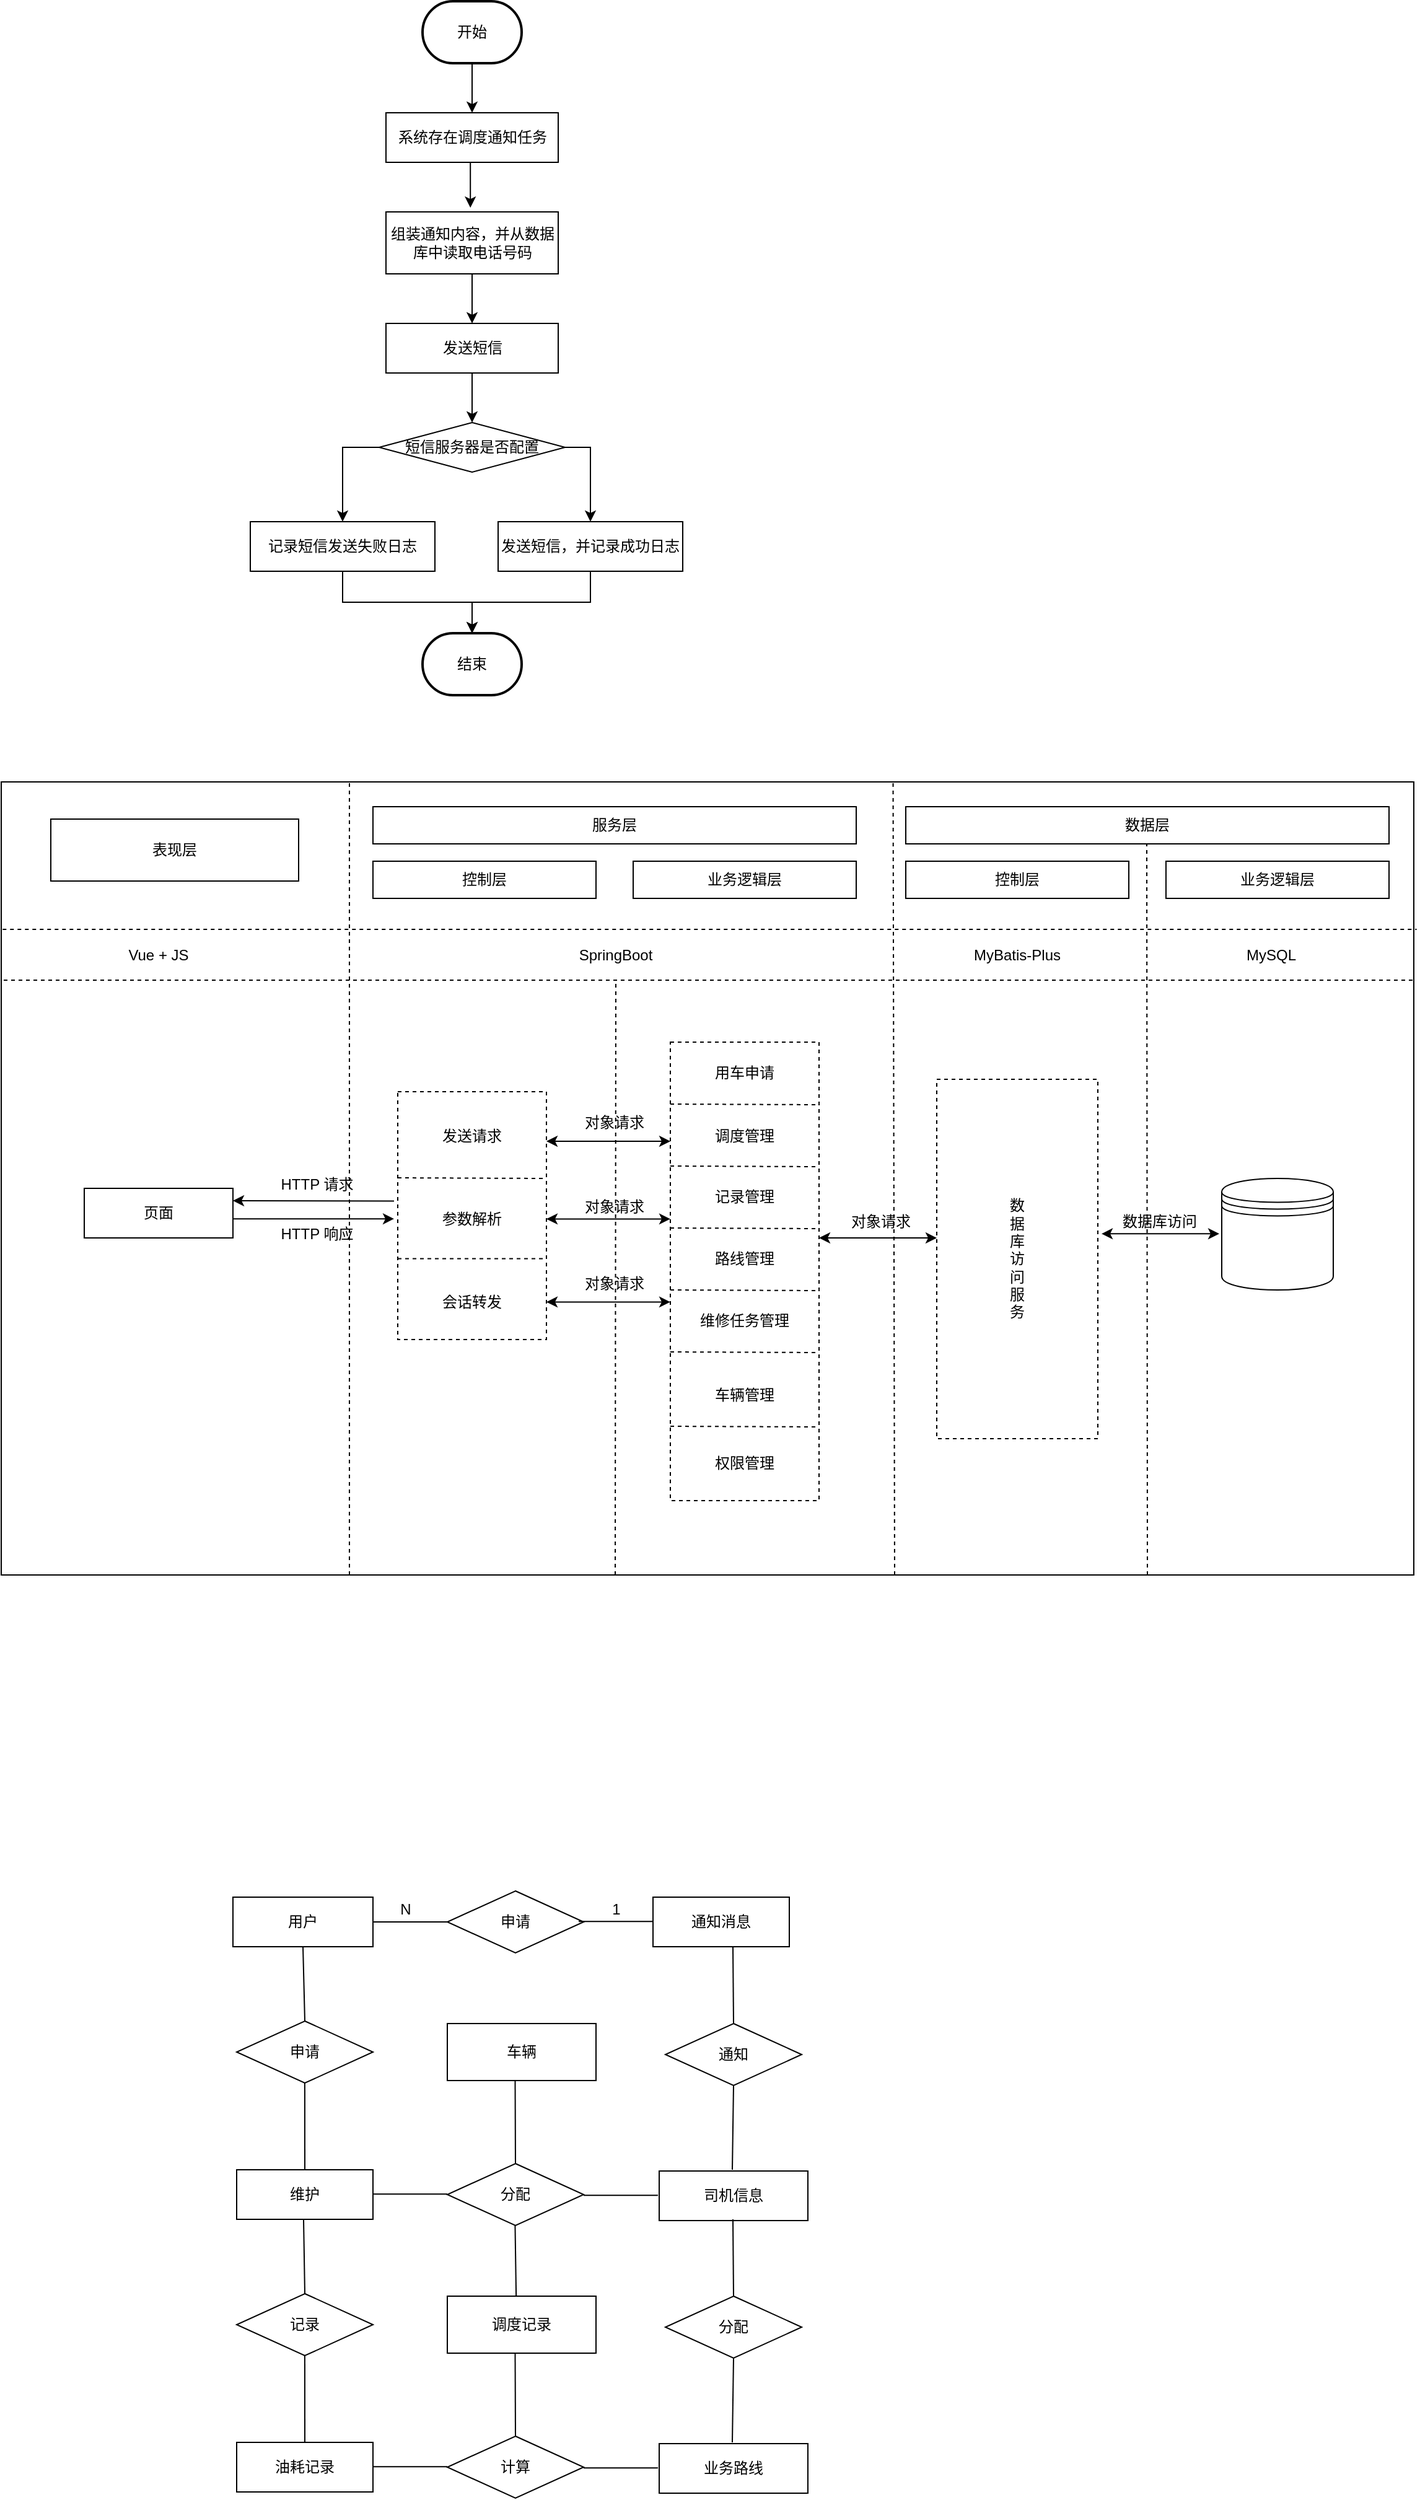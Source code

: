<mxfile version="26.2.14">
  <diagram name="第 1 页" id="iI6tp15Guztu23VeXdtR">
    <mxGraphModel dx="1559" dy="750" grid="1" gridSize="10" guides="1" tooltips="1" connect="1" arrows="1" fold="1" page="1" pageScale="1" pageWidth="827" pageHeight="1169" math="0" shadow="0">
      <root>
        <mxCell id="0" />
        <mxCell id="1" parent="0" />
        <mxCell id="Fr51BnoJOJUCCYgYn3dt-8" value="" style="rounded=0;whiteSpace=wrap;html=1;movable=0;resizable=0;rotatable=0;deletable=0;editable=0;locked=1;connectable=0;" parent="1" vertex="1">
          <mxGeometry x="40" y="720" width="1140" height="640" as="geometry" />
        </mxCell>
        <mxCell id="-93-3Lj2B8L69LBbLFug-9" style="edgeStyle=orthogonalEdgeStyle;rounded=0;orthogonalLoop=1;jettySize=auto;html=1;exitX=0.5;exitY=1;exitDx=0;exitDy=0;exitPerimeter=0;entryX=0.5;entryY=0;entryDx=0;entryDy=0;" edge="1" parent="1" source="1ansJ6-3EX7ZVoEgHlzf-1" target="-93-3Lj2B8L69LBbLFug-1">
          <mxGeometry relative="1" as="geometry" />
        </mxCell>
        <mxCell id="1ansJ6-3EX7ZVoEgHlzf-1" value="&lt;font style=&quot;vertical-align: inherit;&quot;&gt;&lt;font style=&quot;vertical-align: inherit;&quot;&gt;开始&lt;/font&gt;&lt;/font&gt;" style="strokeWidth=2;html=1;shape=mxgraph.flowchart.terminator;whiteSpace=wrap;" parent="1" vertex="1">
          <mxGeometry x="380" y="90" width="80" height="50" as="geometry" />
        </mxCell>
        <mxCell id="1ansJ6-3EX7ZVoEgHlzf-2" value="&lt;font style=&quot;vertical-align: inherit;&quot;&gt;&lt;font style=&quot;vertical-align: inherit;&quot;&gt;&lt;font style=&quot;vertical-align: inherit;&quot;&gt;&lt;font style=&quot;vertical-align: inherit;&quot;&gt;结束&lt;/font&gt;&lt;/font&gt;&lt;/font&gt;&lt;/font&gt;" style="strokeWidth=2;html=1;shape=mxgraph.flowchart.terminator;whiteSpace=wrap;" parent="1" vertex="1">
          <mxGeometry x="380" y="600" width="80" height="50" as="geometry" />
        </mxCell>
        <mxCell id="Fr51BnoJOJUCCYgYn3dt-29" value="" style="endArrow=none;dashed=1;html=1;rounded=0;exitX=0.25;exitY=1;exitDx=0;exitDy=0;entryX=0.25;entryY=0;entryDx=0;entryDy=0;movable=0;resizable=0;rotatable=0;deletable=0;editable=0;locked=1;connectable=0;" parent="1" edge="1">
          <mxGeometry width="50" height="50" relative="1" as="geometry">
            <mxPoint x="321" y="1360" as="sourcePoint" />
            <mxPoint x="321" y="720" as="targetPoint" />
          </mxGeometry>
        </mxCell>
        <mxCell id="Fr51BnoJOJUCCYgYn3dt-30" value="" style="endArrow=none;dashed=1;html=1;rounded=0;exitX=0.25;exitY=1;exitDx=0;exitDy=0;entryX=0.611;entryY=-0.002;entryDx=0;entryDy=0;entryPerimeter=0;movable=0;resizable=0;rotatable=0;deletable=0;editable=0;locked=1;connectable=0;" parent="1" edge="1">
          <mxGeometry width="50" height="50" relative="1" as="geometry">
            <mxPoint x="761" y="1360" as="sourcePoint" />
            <mxPoint x="759.76" y="718.72" as="targetPoint" />
          </mxGeometry>
        </mxCell>
        <mxCell id="Fr51BnoJOJUCCYgYn3dt-31" value="&lt;font style=&quot;vertical-align: inherit;&quot;&gt;&lt;font style=&quot;vertical-align: inherit;&quot;&gt;服务层&lt;/font&gt;&lt;/font&gt;" style="rounded=0;whiteSpace=wrap;html=1;movable=0;resizable=0;rotatable=0;deletable=0;editable=0;locked=1;connectable=0;" parent="1" vertex="1">
          <mxGeometry x="340" y="740" width="390" height="30" as="geometry" />
        </mxCell>
        <mxCell id="Fr51BnoJOJUCCYgYn3dt-32" value="&lt;font style=&quot;vertical-align: inherit;&quot;&gt;&lt;font style=&quot;vertical-align: inherit;&quot;&gt;数据层&lt;/font&gt;&lt;/font&gt;" style="rounded=0;whiteSpace=wrap;html=1;movable=1;resizable=1;rotatable=1;deletable=1;editable=1;locked=0;connectable=1;" parent="1" vertex="1">
          <mxGeometry x="770" y="740" width="390" height="30" as="geometry" />
        </mxCell>
        <mxCell id="Fr51BnoJOJUCCYgYn3dt-34" value="" style="endArrow=none;dashed=1;html=1;rounded=0;exitX=0.001;exitY=0.186;exitDx=0;exitDy=0;exitPerimeter=0;entryX=1.002;entryY=0.186;entryDx=0;entryDy=0;entryPerimeter=0;movable=0;resizable=0;rotatable=0;deletable=0;editable=0;locked=1;connectable=0;" parent="1" source="Fr51BnoJOJUCCYgYn3dt-8" target="Fr51BnoJOJUCCYgYn3dt-8" edge="1">
          <mxGeometry width="50" height="50" relative="1" as="geometry">
            <mxPoint x="41.16" y="830.48" as="sourcePoint" />
            <mxPoint x="1200" y="838" as="targetPoint" />
          </mxGeometry>
        </mxCell>
        <mxCell id="Fr51BnoJOJUCCYgYn3dt-35" value="&lt;font style=&quot;vertical-align: inherit;&quot;&gt;&lt;font style=&quot;vertical-align: inherit;&quot;&gt;控制层&lt;/font&gt;&lt;/font&gt;" style="rounded=0;whiteSpace=wrap;html=1;movable=0;resizable=0;rotatable=0;deletable=0;editable=0;locked=1;connectable=0;" parent="1" vertex="1">
          <mxGeometry x="340" y="784" width="180" height="30" as="geometry" />
        </mxCell>
        <mxCell id="Fr51BnoJOJUCCYgYn3dt-36" value="&lt;font style=&quot;vertical-align: inherit;&quot;&gt;&lt;font style=&quot;vertical-align: inherit;&quot;&gt;业务逻辑层&lt;/font&gt;&lt;/font&gt;" style="rounded=0;whiteSpace=wrap;html=1;movable=0;resizable=0;rotatable=0;deletable=0;editable=0;locked=1;connectable=0;" parent="1" vertex="1">
          <mxGeometry x="550" y="784" width="180" height="30" as="geometry" />
        </mxCell>
        <mxCell id="Fr51BnoJOJUCCYgYn3dt-37" value="&lt;font style=&quot;vertical-align: inherit;&quot;&gt;&lt;font style=&quot;vertical-align: inherit;&quot;&gt;控制层&lt;/font&gt;&lt;/font&gt;" style="rounded=0;whiteSpace=wrap;html=1;movable=0;resizable=0;rotatable=0;deletable=0;editable=0;locked=1;connectable=0;" parent="1" vertex="1">
          <mxGeometry x="770" y="784" width="180" height="30" as="geometry" />
        </mxCell>
        <mxCell id="Fr51BnoJOJUCCYgYn3dt-38" value="&lt;font style=&quot;vertical-align: inherit;&quot;&gt;&lt;font style=&quot;vertical-align: inherit;&quot;&gt;业务逻辑层&lt;/font&gt;&lt;/font&gt;" style="rounded=0;whiteSpace=wrap;html=1;movable=0;resizable=0;rotatable=0;deletable=0;editable=0;locked=1;connectable=0;" parent="1" vertex="1">
          <mxGeometry x="980" y="784" width="180" height="30" as="geometry" />
        </mxCell>
        <mxCell id="Fr51BnoJOJUCCYgYn3dt-39" value="&lt;font style=&quot;vertical-align: inherit;&quot;&gt;&lt;font style=&quot;vertical-align: inherit;&quot;&gt;表现层&lt;/font&gt;&lt;/font&gt;" style="rounded=0;whiteSpace=wrap;html=1;movable=0;resizable=0;rotatable=0;deletable=0;editable=0;locked=1;connectable=0;" parent="1" vertex="1">
          <mxGeometry x="80" y="750" width="200" height="50" as="geometry" />
        </mxCell>
        <mxCell id="Fr51BnoJOJUCCYgYn3dt-40" value="" style="endArrow=none;dashed=1;html=1;rounded=0;entryX=1;entryY=0.25;entryDx=0;entryDy=0;movable=0;resizable=0;rotatable=0;deletable=0;editable=0;locked=1;connectable=0;" parent="1" target="Fr51BnoJOJUCCYgYn3dt-8" edge="1">
          <mxGeometry width="50" height="50" relative="1" as="geometry">
            <mxPoint x="42" y="880" as="sourcePoint" />
            <mxPoint x="1201" y="889" as="targetPoint" />
          </mxGeometry>
        </mxCell>
        <mxCell id="Fr51BnoJOJUCCYgYn3dt-41" value="&lt;font style=&quot;vertical-align: inherit;&quot;&gt;&lt;font style=&quot;vertical-align: inherit;&quot;&gt;&lt;font style=&quot;vertical-align: inherit;&quot;&gt;&lt;font style=&quot;vertical-align: inherit;&quot;&gt;Vue + JS&lt;/font&gt;&lt;/font&gt;&lt;/font&gt;&lt;/font&gt;" style="text;html=1;align=center;verticalAlign=middle;whiteSpace=wrap;rounded=0;movable=0;resizable=0;rotatable=0;deletable=0;editable=0;locked=1;connectable=0;" parent="1" vertex="1">
          <mxGeometry x="137" y="845" width="60" height="30" as="geometry" />
        </mxCell>
        <mxCell id="Fr51BnoJOJUCCYgYn3dt-42" value="&lt;font style=&quot;vertical-align: inherit;&quot;&gt;&lt;font style=&quot;vertical-align: inherit;&quot;&gt;&lt;font style=&quot;vertical-align: inherit;&quot;&gt;&lt;font style=&quot;vertical-align: inherit;&quot;&gt;&lt;font style=&quot;vertical-align: inherit;&quot;&gt;&lt;font style=&quot;vertical-align: inherit;&quot;&gt;SpringBoot&lt;/font&gt;&lt;/font&gt;&lt;/font&gt;&lt;/font&gt;&lt;/font&gt;&lt;/font&gt;" style="text;html=1;align=center;verticalAlign=middle;whiteSpace=wrap;rounded=0;movable=0;resizable=0;rotatable=0;deletable=0;editable=0;locked=1;connectable=0;" parent="1" vertex="1">
          <mxGeometry x="506" y="845" width="60" height="30" as="geometry" />
        </mxCell>
        <mxCell id="Fr51BnoJOJUCCYgYn3dt-43" value="&lt;font style=&quot;vertical-align: inherit;&quot;&gt;&lt;font style=&quot;vertical-align: inherit;&quot;&gt;&lt;font style=&quot;vertical-align: inherit;&quot;&gt;&lt;font style=&quot;vertical-align: inherit;&quot;&gt;MyBatis-Plus&lt;/font&gt;&lt;/font&gt;&lt;/font&gt;&lt;/font&gt;" style="text;html=1;align=center;verticalAlign=middle;whiteSpace=wrap;rounded=0;movable=0;resizable=0;rotatable=0;deletable=0;editable=0;locked=1;connectable=0;" parent="1" vertex="1">
          <mxGeometry x="815" y="845" width="90" height="30" as="geometry" />
        </mxCell>
        <mxCell id="Fr51BnoJOJUCCYgYn3dt-44" value="&lt;font style=&quot;vertical-align: inherit;&quot;&gt;&lt;font style=&quot;vertical-align: inherit;&quot;&gt;&lt;font style=&quot;vertical-align: inherit;&quot;&gt;&lt;font style=&quot;vertical-align: inherit;&quot;&gt;&lt;font style=&quot;vertical-align: inherit;&quot;&gt;&lt;font style=&quot;vertical-align: inherit;&quot;&gt;MySQL&lt;/font&gt;&lt;/font&gt;&lt;/font&gt;&lt;/font&gt;&lt;/font&gt;&lt;/font&gt;" style="text;html=1;align=center;verticalAlign=middle;whiteSpace=wrap;rounded=0;movable=0;resizable=0;rotatable=0;deletable=0;editable=0;locked=1;connectable=0;" parent="1" vertex="1">
          <mxGeometry x="1020" y="845" width="90" height="30" as="geometry" />
        </mxCell>
        <mxCell id="Fr51BnoJOJUCCYgYn3dt-46" value="" style="endArrow=none;dashed=1;html=1;rounded=0;exitX=0.25;exitY=1;exitDx=0;exitDy=0;movable=0;resizable=0;rotatable=0;deletable=0;editable=0;locked=1;connectable=0;" parent="1" edge="1">
          <mxGeometry width="50" height="50" relative="1" as="geometry">
            <mxPoint x="535.5" y="1360" as="sourcePoint" />
            <mxPoint x="536" y="880" as="targetPoint" />
          </mxGeometry>
        </mxCell>
        <mxCell id="Fr51BnoJOJUCCYgYn3dt-47" value="" style="endArrow=none;dashed=1;html=1;rounded=0;movable=0;resizable=0;rotatable=0;deletable=0;editable=0;locked=1;connectable=0;" parent="1" edge="1">
          <mxGeometry width="50" height="50" relative="1" as="geometry">
            <mxPoint x="965" y="1360" as="sourcePoint" />
            <mxPoint x="964.5" y="770" as="targetPoint" />
          </mxGeometry>
        </mxCell>
        <mxCell id="Fr51BnoJOJUCCYgYn3dt-48" value="&lt;font style=&quot;vertical-align: inherit;&quot;&gt;&lt;font style=&quot;vertical-align: inherit;&quot;&gt;&lt;font style=&quot;vertical-align: inherit;&quot;&gt;&lt;font style=&quot;vertical-align: inherit;&quot;&gt;数&lt;/font&gt;&lt;/font&gt;&lt;/font&gt;&lt;/font&gt;&lt;div&gt;据&lt;/div&gt;&lt;div&gt;&lt;span style=&quot;background-color: transparent; color: light-dark(rgb(0, 0, 0), rgb(255, 255, 255));&quot;&gt;&lt;font style=&quot;vertical-align: inherit;&quot;&gt;&lt;font style=&quot;vertical-align: inherit;&quot;&gt;库&lt;/font&gt;&lt;/font&gt;&lt;/span&gt;&lt;/div&gt;&lt;div&gt;&lt;font style=&quot;vertical-align: inherit;&quot;&gt;&lt;font style=&quot;vertical-align: inherit;&quot;&gt;&lt;font style=&quot;vertical-align: inherit;&quot;&gt;&lt;font style=&quot;vertical-align: inherit;&quot;&gt;&lt;font style=&quot;vertical-align: inherit;&quot;&gt;&lt;font style=&quot;vertical-align: inherit;&quot;&gt;访&lt;/font&gt;&lt;/font&gt;&lt;/font&gt;&lt;/font&gt;&lt;/font&gt;&lt;/font&gt;&lt;/div&gt;&lt;div&gt;&lt;font style=&quot;vertical-align: inherit;&quot;&gt;&lt;font style=&quot;vertical-align: inherit;&quot;&gt;&lt;font style=&quot;vertical-align: inherit;&quot;&gt;&lt;font style=&quot;vertical-align: inherit;&quot;&gt;问&lt;/font&gt;&lt;/font&gt;&lt;/font&gt;&lt;/font&gt;&lt;/div&gt;&lt;div&gt;&lt;font style=&quot;vertical-align: inherit;&quot;&gt;&lt;font style=&quot;vertical-align: inherit;&quot;&gt;&lt;font style=&quot;vertical-align: inherit;&quot;&gt;&lt;font style=&quot;vertical-align: inherit;&quot;&gt;服&lt;/font&gt;&lt;/font&gt;&lt;/font&gt;&lt;/font&gt;&lt;/div&gt;&lt;div&gt;&lt;font style=&quot;vertical-align: inherit;&quot;&gt;&lt;font style=&quot;vertical-align: inherit;&quot;&gt;务&lt;/font&gt;&lt;/font&gt;&lt;/div&gt;" style="rounded=0;whiteSpace=wrap;html=1;dashed=1;movable=0;resizable=0;rotatable=0;deletable=0;editable=0;locked=1;connectable=0;" parent="1" vertex="1">
          <mxGeometry x="795" y="960" width="130" height="290" as="geometry" />
        </mxCell>
        <mxCell id="Fr51BnoJOJUCCYgYn3dt-49" value="" style="shape=datastore;whiteSpace=wrap;html=1;movable=0;resizable=0;rotatable=0;deletable=0;editable=0;locked=1;connectable=0;" parent="1" vertex="1">
          <mxGeometry x="1025" y="1040" width="90" height="90" as="geometry" />
        </mxCell>
        <mxCell id="Fr51BnoJOJUCCYgYn3dt-51" value="" style="rounded=0;whiteSpace=wrap;html=1;dashed=1;movable=0;resizable=0;rotatable=0;deletable=0;editable=0;locked=1;connectable=0;" parent="1" vertex="1">
          <mxGeometry x="580" y="930" width="120" height="370" as="geometry" />
        </mxCell>
        <mxCell id="Fr51BnoJOJUCCYgYn3dt-52" value="" style="rounded=0;whiteSpace=wrap;html=1;dashed=1;movable=0;resizable=0;rotatable=0;deletable=0;editable=0;locked=1;connectable=0;" parent="1" vertex="1">
          <mxGeometry x="360" y="970" width="120" height="200" as="geometry" />
        </mxCell>
        <mxCell id="Fr51BnoJOJUCCYgYn3dt-55" value="" style="endArrow=none;dashed=1;html=1;rounded=0;exitX=0;exitY=0.25;exitDx=0;exitDy=0;movable=0;resizable=0;rotatable=0;deletable=0;editable=0;locked=1;connectable=0;" parent="1" edge="1">
          <mxGeometry width="50" height="50" relative="1" as="geometry">
            <mxPoint x="360" y="1039.5" as="sourcePoint" />
            <mxPoint x="480" y="1040" as="targetPoint" />
          </mxGeometry>
        </mxCell>
        <mxCell id="Fr51BnoJOJUCCYgYn3dt-56" value="" style="endArrow=none;dashed=1;html=1;rounded=0;exitX=0;exitY=0.25;exitDx=0;exitDy=0;entryX=1;entryY=0.25;entryDx=0;entryDy=0;movable=0;resizable=0;rotatable=0;deletable=0;editable=0;locked=1;connectable=0;" parent="1" edge="1">
          <mxGeometry width="50" height="50" relative="1" as="geometry">
            <mxPoint x="360" y="1104.75" as="sourcePoint" />
            <mxPoint x="480" y="1104.75" as="targetPoint" />
          </mxGeometry>
        </mxCell>
        <mxCell id="Fr51BnoJOJUCCYgYn3dt-57" value="" style="endArrow=none;dashed=1;html=1;rounded=0;exitX=0;exitY=0.25;exitDx=0;exitDy=0;movable=0;resizable=0;rotatable=0;deletable=0;editable=0;locked=1;connectable=0;" parent="1" edge="1">
          <mxGeometry width="50" height="50" relative="1" as="geometry">
            <mxPoint x="580" y="980" as="sourcePoint" />
            <mxPoint x="700" y="980.5" as="targetPoint" />
          </mxGeometry>
        </mxCell>
        <mxCell id="Fr51BnoJOJUCCYgYn3dt-58" value="" style="endArrow=none;dashed=1;html=1;rounded=0;exitX=0;exitY=0.25;exitDx=0;exitDy=0;movable=0;resizable=0;rotatable=0;deletable=0;editable=0;locked=1;connectable=0;" parent="1" edge="1">
          <mxGeometry width="50" height="50" relative="1" as="geometry">
            <mxPoint x="580" y="1030" as="sourcePoint" />
            <mxPoint x="700" y="1030.5" as="targetPoint" />
          </mxGeometry>
        </mxCell>
        <mxCell id="Fr51BnoJOJUCCYgYn3dt-59" value="" style="endArrow=none;dashed=1;html=1;rounded=0;exitX=0;exitY=0.25;exitDx=0;exitDy=0;movable=0;resizable=0;rotatable=0;deletable=0;editable=0;locked=1;connectable=0;" parent="1" edge="1">
          <mxGeometry width="50" height="50" relative="1" as="geometry">
            <mxPoint x="580" y="1080" as="sourcePoint" />
            <mxPoint x="700" y="1080.5" as="targetPoint" />
          </mxGeometry>
        </mxCell>
        <mxCell id="Fr51BnoJOJUCCYgYn3dt-60" value="" style="endArrow=none;dashed=1;html=1;rounded=0;exitX=0;exitY=0.25;exitDx=0;exitDy=0;movable=0;resizable=0;rotatable=0;deletable=0;editable=0;locked=1;connectable=0;" parent="1" edge="1">
          <mxGeometry width="50" height="50" relative="1" as="geometry">
            <mxPoint x="580" y="1130" as="sourcePoint" />
            <mxPoint x="700" y="1130.5" as="targetPoint" />
          </mxGeometry>
        </mxCell>
        <mxCell id="Fr51BnoJOJUCCYgYn3dt-61" value="" style="endArrow=none;dashed=1;html=1;rounded=0;exitX=0;exitY=0.25;exitDx=0;exitDy=0;movable=0;resizable=0;rotatable=0;deletable=0;editable=0;locked=1;connectable=0;" parent="1" edge="1">
          <mxGeometry width="50" height="50" relative="1" as="geometry">
            <mxPoint x="580" y="1180" as="sourcePoint" />
            <mxPoint x="700" y="1180.5" as="targetPoint" />
          </mxGeometry>
        </mxCell>
        <mxCell id="Fr51BnoJOJUCCYgYn3dt-62" value="" style="endArrow=none;dashed=1;html=1;rounded=0;exitX=0;exitY=0.25;exitDx=0;exitDy=0;movable=0;resizable=0;rotatable=0;deletable=0;editable=0;locked=1;connectable=0;" parent="1" edge="1">
          <mxGeometry width="50" height="50" relative="1" as="geometry">
            <mxPoint x="580" y="1240" as="sourcePoint" />
            <mxPoint x="700" y="1240.5" as="targetPoint" />
          </mxGeometry>
        </mxCell>
        <mxCell id="Fr51BnoJOJUCCYgYn3dt-63" value="发送请求" style="text;html=1;align=center;verticalAlign=middle;whiteSpace=wrap;rounded=0;movable=0;resizable=0;rotatable=0;deletable=0;editable=0;locked=1;connectable=0;" parent="1" vertex="1">
          <mxGeometry x="390" y="991" width="60" height="30" as="geometry" />
        </mxCell>
        <mxCell id="Fr51BnoJOJUCCYgYn3dt-64" value="参数解析" style="text;html=1;align=center;verticalAlign=middle;whiteSpace=wrap;rounded=0;movable=0;resizable=0;rotatable=0;deletable=0;editable=0;locked=1;connectable=0;" parent="1" vertex="1">
          <mxGeometry x="390" y="1058" width="60" height="30" as="geometry" />
        </mxCell>
        <mxCell id="Fr51BnoJOJUCCYgYn3dt-65" value="会话转发" style="text;html=1;align=center;verticalAlign=middle;whiteSpace=wrap;rounded=0;movable=0;resizable=0;rotatable=0;deletable=0;editable=0;locked=1;connectable=0;" parent="1" vertex="1">
          <mxGeometry x="390" y="1125" width="60" height="30" as="geometry" />
        </mxCell>
        <mxCell id="Fr51BnoJOJUCCYgYn3dt-68" value="页面" style="rounded=0;whiteSpace=wrap;html=1;movable=0;resizable=0;rotatable=0;deletable=0;editable=0;locked=1;connectable=0;" parent="1" vertex="1">
          <mxGeometry x="107" y="1048" width="120" height="40" as="geometry" />
        </mxCell>
        <mxCell id="Fr51BnoJOJUCCYgYn3dt-69" value="" style="endArrow=classic;html=1;rounded=0;movable=0;resizable=0;rotatable=0;deletable=0;editable=0;locked=1;connectable=0;" parent="1" edge="1">
          <mxGeometry width="50" height="50" relative="1" as="geometry">
            <mxPoint x="357" y="1058.2" as="sourcePoint" />
            <mxPoint x="227" y="1058" as="targetPoint" />
          </mxGeometry>
        </mxCell>
        <mxCell id="Fr51BnoJOJUCCYgYn3dt-70" value="" style="endArrow=classic;html=1;rounded=0;exitX=0;exitY=0.5;exitDx=0;exitDy=0;movable=0;resizable=0;rotatable=0;deletable=0;editable=0;locked=1;connectable=0;" parent="1" edge="1">
          <mxGeometry width="50" height="50" relative="1" as="geometry">
            <mxPoint x="227" y="1072.6" as="sourcePoint" />
            <mxPoint x="357" y="1072.6" as="targetPoint" />
          </mxGeometry>
        </mxCell>
        <mxCell id="Fr51BnoJOJUCCYgYn3dt-71" value="HTTP 请求" style="text;html=1;align=center;verticalAlign=middle;whiteSpace=wrap;rounded=0;movable=0;resizable=0;rotatable=0;deletable=0;editable=0;locked=1;connectable=0;" parent="1" vertex="1">
          <mxGeometry x="260" y="1030" width="70" height="30" as="geometry" />
        </mxCell>
        <mxCell id="Fr51BnoJOJUCCYgYn3dt-72" value="HTTP 响应" style="text;html=1;align=center;verticalAlign=middle;whiteSpace=wrap;rounded=0;movable=0;resizable=0;rotatable=0;deletable=0;editable=0;locked=1;connectable=0;" parent="1" vertex="1">
          <mxGeometry x="260" y="1070" width="70" height="30" as="geometry" />
        </mxCell>
        <mxCell id="Fr51BnoJOJUCCYgYn3dt-75" value="" style="endArrow=classic;startArrow=classic;html=1;rounded=0;" parent="1" edge="1">
          <mxGeometry width="50" height="50" relative="1" as="geometry">
            <mxPoint x="480" y="1010" as="sourcePoint" />
            <mxPoint x="580" y="1010" as="targetPoint" />
          </mxGeometry>
        </mxCell>
        <mxCell id="Fr51BnoJOJUCCYgYn3dt-76" value="" style="endArrow=classic;startArrow=classic;html=1;rounded=0;" parent="1" edge="1">
          <mxGeometry width="50" height="50" relative="1" as="geometry">
            <mxPoint x="480" y="1072.69" as="sourcePoint" />
            <mxPoint x="580" y="1072.69" as="targetPoint" />
          </mxGeometry>
        </mxCell>
        <mxCell id="Fr51BnoJOJUCCYgYn3dt-77" value="" style="endArrow=classic;startArrow=classic;html=1;rounded=0;" parent="1" edge="1">
          <mxGeometry width="50" height="50" relative="1" as="geometry">
            <mxPoint x="480" y="1139.69" as="sourcePoint" />
            <mxPoint x="580" y="1139.69" as="targetPoint" />
          </mxGeometry>
        </mxCell>
        <mxCell id="Fr51BnoJOJUCCYgYn3dt-78" value="对象请求" style="text;html=1;align=center;verticalAlign=middle;whiteSpace=wrap;rounded=0;" parent="1" vertex="1">
          <mxGeometry x="505" y="1110" width="60" height="30" as="geometry" />
        </mxCell>
        <mxCell id="Fr51BnoJOJUCCYgYn3dt-79" value="对象请求" style="text;html=1;align=center;verticalAlign=middle;whiteSpace=wrap;rounded=0;" parent="1" vertex="1">
          <mxGeometry x="505" y="1048" width="60" height="30" as="geometry" />
        </mxCell>
        <mxCell id="Fr51BnoJOJUCCYgYn3dt-80" value="对象请求" style="text;html=1;align=center;verticalAlign=middle;whiteSpace=wrap;rounded=0;" parent="1" vertex="1">
          <mxGeometry x="505" y="980" width="60" height="30" as="geometry" />
        </mxCell>
        <mxCell id="Fr51BnoJOJUCCYgYn3dt-81" value="" style="endArrow=classic;startArrow=classic;html=1;rounded=0;startSize=6;" parent="1" edge="1">
          <mxGeometry width="50" height="50" relative="1" as="geometry">
            <mxPoint x="700" y="1088" as="sourcePoint" />
            <mxPoint x="795" y="1088" as="targetPoint" />
          </mxGeometry>
        </mxCell>
        <mxCell id="Fr51BnoJOJUCCYgYn3dt-82" value="对象请求" style="text;html=1;align=center;verticalAlign=middle;whiteSpace=wrap;rounded=0;" parent="1" vertex="1">
          <mxGeometry x="720" y="1060" width="60" height="30" as="geometry" />
        </mxCell>
        <mxCell id="Fr51BnoJOJUCCYgYn3dt-83" value="" style="endArrow=classic;startArrow=classic;html=1;rounded=0;startSize=6;" parent="1" edge="1">
          <mxGeometry width="50" height="50" relative="1" as="geometry">
            <mxPoint x="928" y="1084.64" as="sourcePoint" />
            <mxPoint x="1023" y="1084.64" as="targetPoint" />
          </mxGeometry>
        </mxCell>
        <mxCell id="Fr51BnoJOJUCCYgYn3dt-84" value="数据库访问" style="text;html=1;align=center;verticalAlign=middle;whiteSpace=wrap;rounded=0;" parent="1" vertex="1">
          <mxGeometry x="940" y="1060" width="70" height="30" as="geometry" />
        </mxCell>
        <mxCell id="Fr51BnoJOJUCCYgYn3dt-85" value="用车申请" style="text;html=1;align=center;verticalAlign=middle;whiteSpace=wrap;rounded=0;" parent="1" vertex="1">
          <mxGeometry x="610" y="940" width="60" height="30" as="geometry" />
        </mxCell>
        <mxCell id="Fr51BnoJOJUCCYgYn3dt-86" value="调度管理" style="text;html=1;align=center;verticalAlign=middle;whiteSpace=wrap;rounded=0;" parent="1" vertex="1">
          <mxGeometry x="610" y="991" width="60" height="30" as="geometry" />
        </mxCell>
        <mxCell id="Fr51BnoJOJUCCYgYn3dt-87" value="记录管理" style="text;html=1;align=center;verticalAlign=middle;whiteSpace=wrap;rounded=0;" parent="1" vertex="1">
          <mxGeometry x="610" y="1040" width="60" height="30" as="geometry" />
        </mxCell>
        <mxCell id="Fr51BnoJOJUCCYgYn3dt-88" value="路线管理" style="text;html=1;align=center;verticalAlign=middle;whiteSpace=wrap;rounded=0;" parent="1" vertex="1">
          <mxGeometry x="610" y="1090" width="60" height="30" as="geometry" />
        </mxCell>
        <mxCell id="Fr51BnoJOJUCCYgYn3dt-89" value="维修任务管理" style="text;html=1;align=center;verticalAlign=middle;whiteSpace=wrap;rounded=0;" parent="1" vertex="1">
          <mxGeometry x="600" y="1140" width="80" height="30" as="geometry" />
        </mxCell>
        <mxCell id="Fr51BnoJOJUCCYgYn3dt-90" value="车辆管理" style="text;html=1;align=center;verticalAlign=middle;whiteSpace=wrap;rounded=0;" parent="1" vertex="1">
          <mxGeometry x="610" y="1200" width="60" height="30" as="geometry" />
        </mxCell>
        <mxCell id="Fr51BnoJOJUCCYgYn3dt-92" value="权限管理" style="text;html=1;align=center;verticalAlign=middle;whiteSpace=wrap;rounded=0;" parent="1" vertex="1">
          <mxGeometry x="610" y="1255" width="60" height="30" as="geometry" />
        </mxCell>
        <mxCell id="-93-3Lj2B8L69LBbLFug-1" value="&lt;font style=&quot;vertical-align: inherit;&quot;&gt;&lt;font style=&quot;vertical-align: inherit;&quot;&gt;系统存在调度通知任务&lt;/font&gt;&lt;/font&gt;" style="rounded=0;whiteSpace=wrap;html=1;" vertex="1" parent="1">
          <mxGeometry x="350.5" y="180" width="139" height="40" as="geometry" />
        </mxCell>
        <mxCell id="-93-3Lj2B8L69LBbLFug-11" style="edgeStyle=orthogonalEdgeStyle;rounded=0;orthogonalLoop=1;jettySize=auto;html=1;exitX=0.5;exitY=1;exitDx=0;exitDy=0;entryX=0.5;entryY=0;entryDx=0;entryDy=0;" edge="1" parent="1" source="-93-3Lj2B8L69LBbLFug-3" target="-93-3Lj2B8L69LBbLFug-4">
          <mxGeometry relative="1" as="geometry" />
        </mxCell>
        <mxCell id="-93-3Lj2B8L69LBbLFug-3" value="&lt;font style=&quot;vertical-align: inherit;&quot;&gt;&lt;font style=&quot;vertical-align: inherit;&quot;&gt;&lt;font style=&quot;vertical-align: inherit;&quot;&gt;&lt;font style=&quot;vertical-align: inherit;&quot;&gt;组装通知内容，并从数据库中读取电话号码&lt;/font&gt;&lt;/font&gt;&lt;/font&gt;&lt;/font&gt;" style="rounded=0;whiteSpace=wrap;html=1;" vertex="1" parent="1">
          <mxGeometry x="350.5" y="260" width="139" height="50" as="geometry" />
        </mxCell>
        <mxCell id="-93-3Lj2B8L69LBbLFug-12" style="edgeStyle=orthogonalEdgeStyle;rounded=0;orthogonalLoop=1;jettySize=auto;html=1;exitX=0.5;exitY=1;exitDx=0;exitDy=0;entryX=0.5;entryY=0;entryDx=0;entryDy=0;" edge="1" parent="1" source="-93-3Lj2B8L69LBbLFug-4" target="-93-3Lj2B8L69LBbLFug-5">
          <mxGeometry relative="1" as="geometry" />
        </mxCell>
        <mxCell id="-93-3Lj2B8L69LBbLFug-4" value="&lt;font style=&quot;vertical-align: inherit;&quot;&gt;&lt;font style=&quot;vertical-align: inherit;&quot;&gt;发送短信&lt;/font&gt;&lt;/font&gt;" style="rounded=0;whiteSpace=wrap;html=1;" vertex="1" parent="1">
          <mxGeometry x="350.5" y="350" width="139" height="40" as="geometry" />
        </mxCell>
        <mxCell id="-93-3Lj2B8L69LBbLFug-13" style="edgeStyle=orthogonalEdgeStyle;rounded=0;orthogonalLoop=1;jettySize=auto;html=1;exitX=1;exitY=0.5;exitDx=0;exitDy=0;entryX=0.5;entryY=0;entryDx=0;entryDy=0;" edge="1" parent="1" source="-93-3Lj2B8L69LBbLFug-5" target="-93-3Lj2B8L69LBbLFug-7">
          <mxGeometry relative="1" as="geometry" />
        </mxCell>
        <mxCell id="-93-3Lj2B8L69LBbLFug-5" value="&lt;font style=&quot;vertical-align: inherit;&quot;&gt;&lt;font style=&quot;vertical-align: inherit;&quot;&gt;&lt;font style=&quot;vertical-align: inherit;&quot;&gt;&lt;font style=&quot;vertical-align: inherit;&quot;&gt;短信服务器是否配置&lt;/font&gt;&lt;/font&gt;&lt;/font&gt;&lt;/font&gt;" style="rhombus;whiteSpace=wrap;html=1;" vertex="1" parent="1">
          <mxGeometry x="345" y="430" width="150" height="40" as="geometry" />
        </mxCell>
        <mxCell id="-93-3Lj2B8L69LBbLFug-15" style="edgeStyle=orthogonalEdgeStyle;rounded=0;orthogonalLoop=1;jettySize=auto;html=1;exitX=0.5;exitY=1;exitDx=0;exitDy=0;" edge="1" parent="1" source="-93-3Lj2B8L69LBbLFug-6" target="1ansJ6-3EX7ZVoEgHlzf-2">
          <mxGeometry relative="1" as="geometry" />
        </mxCell>
        <mxCell id="-93-3Lj2B8L69LBbLFug-6" value="&lt;font style=&quot;vertical-align: inherit;&quot;&gt;&lt;font style=&quot;vertical-align: inherit;&quot;&gt;&lt;font style=&quot;vertical-align: inherit;&quot;&gt;&lt;font style=&quot;vertical-align: inherit;&quot;&gt;记录短信发送失败日志&lt;/font&gt;&lt;/font&gt;&lt;/font&gt;&lt;/font&gt;" style="rounded=0;whiteSpace=wrap;html=1;" vertex="1" parent="1">
          <mxGeometry x="241" y="510" width="149" height="40" as="geometry" />
        </mxCell>
        <mxCell id="-93-3Lj2B8L69LBbLFug-7" value="&lt;font style=&quot;vertical-align: inherit;&quot;&gt;&lt;font style=&quot;vertical-align: inherit;&quot;&gt;&lt;font style=&quot;vertical-align: inherit;&quot;&gt;&lt;font style=&quot;vertical-align: inherit;&quot;&gt;发送短信，并记录成功日志&lt;/font&gt;&lt;/font&gt;&lt;/font&gt;&lt;/font&gt;" style="rounded=0;whiteSpace=wrap;html=1;" vertex="1" parent="1">
          <mxGeometry x="441" y="510" width="149" height="40" as="geometry" />
        </mxCell>
        <mxCell id="-93-3Lj2B8L69LBbLFug-10" style="edgeStyle=orthogonalEdgeStyle;rounded=0;orthogonalLoop=1;jettySize=auto;html=1;exitX=0.5;exitY=1;exitDx=0;exitDy=0;entryX=0.49;entryY=-0.068;entryDx=0;entryDy=0;entryPerimeter=0;" edge="1" parent="1" source="-93-3Lj2B8L69LBbLFug-1" target="-93-3Lj2B8L69LBbLFug-3">
          <mxGeometry relative="1" as="geometry" />
        </mxCell>
        <mxCell id="-93-3Lj2B8L69LBbLFug-14" style="edgeStyle=orthogonalEdgeStyle;rounded=0;orthogonalLoop=1;jettySize=auto;html=1;exitX=0;exitY=0.5;exitDx=0;exitDy=0;entryX=0.5;entryY=0;entryDx=0;entryDy=0;" edge="1" parent="1" source="-93-3Lj2B8L69LBbLFug-5" target="-93-3Lj2B8L69LBbLFug-6">
          <mxGeometry relative="1" as="geometry" />
        </mxCell>
        <mxCell id="-93-3Lj2B8L69LBbLFug-16" style="edgeStyle=orthogonalEdgeStyle;rounded=0;orthogonalLoop=1;jettySize=auto;html=1;exitX=0.5;exitY=1;exitDx=0;exitDy=0;entryX=0.5;entryY=0;entryDx=0;entryDy=0;entryPerimeter=0;" edge="1" parent="1" source="-93-3Lj2B8L69LBbLFug-7" target="1ansJ6-3EX7ZVoEgHlzf-2">
          <mxGeometry relative="1" as="geometry" />
        </mxCell>
        <mxCell id="-93-3Lj2B8L69LBbLFug-17" value="&lt;font style=&quot;vertical-align: inherit;&quot;&gt;&lt;font style=&quot;vertical-align: inherit;&quot;&gt;&lt;font style=&quot;vertical-align: inherit;&quot;&gt;&lt;font style=&quot;vertical-align: inherit;&quot;&gt;&lt;font style=&quot;vertical-align: inherit;&quot;&gt;&lt;font style=&quot;vertical-align: inherit;&quot;&gt;用户&lt;/font&gt;&lt;/font&gt;&lt;/font&gt;&lt;/font&gt;&lt;/font&gt;&lt;/font&gt;" style="rounded=0;whiteSpace=wrap;html=1;" vertex="1" parent="1">
          <mxGeometry x="227" y="1620" width="113" height="40" as="geometry" />
        </mxCell>
        <mxCell id="-93-3Lj2B8L69LBbLFug-18" value="&lt;font style=&quot;vertical-align: inherit;&quot;&gt;&lt;font style=&quot;vertical-align: inherit;&quot;&gt;通知消息&lt;/font&gt;&lt;/font&gt;" style="rounded=0;whiteSpace=wrap;html=1;" vertex="1" parent="1">
          <mxGeometry x="566" y="1620" width="110" height="40" as="geometry" />
        </mxCell>
        <mxCell id="-93-3Lj2B8L69LBbLFug-19" value="&lt;font style=&quot;vertical-align: inherit;&quot;&gt;&lt;font style=&quot;vertical-align: inherit;&quot;&gt;&lt;font style=&quot;vertical-align: inherit;&quot;&gt;&lt;font style=&quot;vertical-align: inherit;&quot;&gt;司机信息&lt;/font&gt;&lt;/font&gt;&lt;/font&gt;&lt;/font&gt;" style="rounded=0;whiteSpace=wrap;html=1;" vertex="1" parent="1">
          <mxGeometry x="571" y="1841" width="120" height="40" as="geometry" />
        </mxCell>
        <mxCell id="-93-3Lj2B8L69LBbLFug-20" value="&lt;font style=&quot;vertical-align: inherit;&quot;&gt;&lt;font style=&quot;vertical-align: inherit;&quot;&gt;&lt;font style=&quot;vertical-align: inherit;&quot;&gt;&lt;font style=&quot;vertical-align: inherit;&quot;&gt;&lt;font style=&quot;vertical-align: inherit;&quot;&gt;&lt;font style=&quot;vertical-align: inherit;&quot;&gt;维护&lt;/font&gt;&lt;/font&gt;&lt;/font&gt;&lt;/font&gt;&lt;/font&gt;&lt;/font&gt;" style="rounded=0;whiteSpace=wrap;html=1;" vertex="1" parent="1">
          <mxGeometry x="230" y="1840" width="110" height="40" as="geometry" />
        </mxCell>
        <mxCell id="-93-3Lj2B8L69LBbLFug-21" value="&lt;font style=&quot;vertical-align: inherit;&quot;&gt;&lt;font style=&quot;vertical-align: inherit;&quot;&gt;&lt;font style=&quot;vertical-align: inherit;&quot;&gt;&lt;font style=&quot;vertical-align: inherit;&quot;&gt;&lt;font style=&quot;vertical-align: inherit;&quot;&gt;&lt;font style=&quot;vertical-align: inherit;&quot;&gt;&lt;font style=&quot;vertical-align: inherit;&quot;&gt;&lt;font style=&quot;vertical-align: inherit;&quot;&gt;车辆&lt;/font&gt;&lt;/font&gt;&lt;/font&gt;&lt;/font&gt;&lt;/font&gt;&lt;/font&gt;&lt;/font&gt;&lt;/font&gt;" style="rounded=0;whiteSpace=wrap;html=1;" vertex="1" parent="1">
          <mxGeometry x="400" y="1722" width="120" height="46" as="geometry" />
        </mxCell>
        <mxCell id="-93-3Lj2B8L69LBbLFug-23" value="&lt;font style=&quot;vertical-align: inherit;&quot;&gt;&lt;font style=&quot;vertical-align: inherit;&quot;&gt;申请&lt;/font&gt;&lt;/font&gt;" style="rhombus;whiteSpace=wrap;html=1;" vertex="1" parent="1">
          <mxGeometry x="230" y="1720" width="110" height="50" as="geometry" />
        </mxCell>
        <mxCell id="-93-3Lj2B8L69LBbLFug-25" value="&lt;font style=&quot;vertical-align: inherit;&quot;&gt;&lt;font style=&quot;vertical-align: inherit;&quot;&gt;申请&lt;/font&gt;&lt;/font&gt;" style="rhombus;whiteSpace=wrap;html=1;" vertex="1" parent="1">
          <mxGeometry x="400" y="1615" width="110" height="50" as="geometry" />
        </mxCell>
        <mxCell id="-93-3Lj2B8L69LBbLFug-26" value="&lt;font style=&quot;vertical-align: inherit;&quot;&gt;&lt;font style=&quot;vertical-align: inherit;&quot;&gt;&lt;font style=&quot;vertical-align: inherit;&quot;&gt;&lt;font style=&quot;vertical-align: inherit;&quot;&gt;&lt;font style=&quot;vertical-align: inherit;&quot;&gt;&lt;font style=&quot;vertical-align: inherit;&quot;&gt;分配&lt;/font&gt;&lt;/font&gt;&lt;/font&gt;&lt;/font&gt;&lt;/font&gt;&lt;/font&gt;" style="rhombus;whiteSpace=wrap;html=1;" vertex="1" parent="1">
          <mxGeometry x="400" y="1835" width="110" height="50" as="geometry" />
        </mxCell>
        <mxCell id="-93-3Lj2B8L69LBbLFug-27" value="&lt;font style=&quot;vertical-align: inherit;&quot;&gt;&lt;font style=&quot;vertical-align: inherit;&quot;&gt;&lt;font style=&quot;vertical-align: inherit;&quot;&gt;&lt;font style=&quot;vertical-align: inherit;&quot;&gt;通知&lt;/font&gt;&lt;/font&gt;&lt;/font&gt;&lt;/font&gt;" style="rhombus;whiteSpace=wrap;html=1;" vertex="1" parent="1">
          <mxGeometry x="576" y="1722" width="110" height="50" as="geometry" />
        </mxCell>
        <mxCell id="-93-3Lj2B8L69LBbLFug-28" value="" style="endArrow=none;html=1;rounded=0;exitX=1;exitY=0.5;exitDx=0;exitDy=0;entryX=0;entryY=0.5;entryDx=0;entryDy=0;" edge="1" parent="1" source="-93-3Lj2B8L69LBbLFug-17" target="-93-3Lj2B8L69LBbLFug-25">
          <mxGeometry width="50" height="50" relative="1" as="geometry">
            <mxPoint x="360" y="1670" as="sourcePoint" />
            <mxPoint x="410" y="1620" as="targetPoint" />
          </mxGeometry>
        </mxCell>
        <mxCell id="-93-3Lj2B8L69LBbLFug-29" value="" style="endArrow=none;html=1;rounded=0;exitX=1;exitY=0.5;exitDx=0;exitDy=0;entryX=0;entryY=0.5;entryDx=0;entryDy=0;" edge="1" parent="1">
          <mxGeometry width="50" height="50" relative="1" as="geometry">
            <mxPoint x="506" y="1639.66" as="sourcePoint" />
            <mxPoint x="566" y="1639.66" as="targetPoint" />
          </mxGeometry>
        </mxCell>
        <mxCell id="-93-3Lj2B8L69LBbLFug-32" value="" style="endArrow=none;html=1;rounded=0;exitX=1;exitY=0.5;exitDx=0;exitDy=0;entryX=0;entryY=0.5;entryDx=0;entryDy=0;" edge="1" parent="1">
          <mxGeometry width="50" height="50" relative="1" as="geometry">
            <mxPoint x="510" y="1860.66" as="sourcePoint" />
            <mxPoint x="570" y="1860.66" as="targetPoint" />
          </mxGeometry>
        </mxCell>
        <mxCell id="-93-3Lj2B8L69LBbLFug-33" value="" style="endArrow=none;html=1;rounded=0;exitX=1;exitY=0.5;exitDx=0;exitDy=0;entryX=0;entryY=0.5;entryDx=0;entryDy=0;" edge="1" parent="1">
          <mxGeometry width="50" height="50" relative="1" as="geometry">
            <mxPoint x="340" y="1859.66" as="sourcePoint" />
            <mxPoint x="400" y="1859.66" as="targetPoint" />
          </mxGeometry>
        </mxCell>
        <mxCell id="-93-3Lj2B8L69LBbLFug-34" value="" style="endArrow=none;html=1;rounded=0;entryX=0.5;entryY=1;entryDx=0;entryDy=0;exitX=0.5;exitY=0;exitDx=0;exitDy=0;" edge="1" parent="1" source="-93-3Lj2B8L69LBbLFug-20">
          <mxGeometry width="50" height="50" relative="1" as="geometry">
            <mxPoint x="284.73" y="1837.04" as="sourcePoint" />
            <mxPoint x="284.95" y="1770" as="targetPoint" />
          </mxGeometry>
        </mxCell>
        <mxCell id="-93-3Lj2B8L69LBbLFug-35" value="" style="endArrow=none;html=1;rounded=0;entryX=0.5;entryY=1;entryDx=0;entryDy=0;exitX=0.5;exitY=0;exitDx=0;exitDy=0;" edge="1" parent="1" source="-93-3Lj2B8L69LBbLFug-23" target="-93-3Lj2B8L69LBbLFug-17">
          <mxGeometry width="50" height="50" relative="1" as="geometry">
            <mxPoint x="280.05" y="1730" as="sourcePoint" />
            <mxPoint x="280" y="1660" as="targetPoint" />
          </mxGeometry>
        </mxCell>
        <mxCell id="-93-3Lj2B8L69LBbLFug-36" value="" style="endArrow=none;html=1;rounded=0;entryX=0.5;entryY=1;entryDx=0;entryDy=0;exitX=0.5;exitY=0;exitDx=0;exitDy=0;" edge="1" parent="1" source="-93-3Lj2B8L69LBbLFug-27">
          <mxGeometry width="50" height="50" relative="1" as="geometry">
            <mxPoint x="631.5" y="1720" as="sourcePoint" />
            <mxPoint x="630.5" y="1660" as="targetPoint" />
          </mxGeometry>
        </mxCell>
        <mxCell id="-93-3Lj2B8L69LBbLFug-37" value="" style="endArrow=none;html=1;rounded=0;entryX=0.5;entryY=1;entryDx=0;entryDy=0;" edge="1" parent="1" target="-93-3Lj2B8L69LBbLFug-27">
          <mxGeometry width="50" height="50" relative="1" as="geometry">
            <mxPoint x="630" y="1840" as="sourcePoint" />
            <mxPoint x="633.5" y="1772" as="targetPoint" />
          </mxGeometry>
        </mxCell>
        <mxCell id="-93-3Lj2B8L69LBbLFug-40" value="" style="endArrow=none;html=1;rounded=0;entryX=0.5;entryY=1;entryDx=0;entryDy=0;exitX=0.5;exitY=0;exitDx=0;exitDy=0;" edge="1" parent="1" source="-93-3Lj2B8L69LBbLFug-26">
          <mxGeometry width="50" height="50" relative="1" as="geometry">
            <mxPoint x="455.24" y="1830" as="sourcePoint" />
            <mxPoint x="454.74" y="1768" as="targetPoint" />
          </mxGeometry>
        </mxCell>
        <mxCell id="-93-3Lj2B8L69LBbLFug-43" value="&lt;font style=&quot;vertical-align: inherit;&quot;&gt;&lt;font style=&quot;vertical-align: inherit;&quot;&gt;&lt;font style=&quot;vertical-align: inherit;&quot;&gt;&lt;font style=&quot;vertical-align: inherit;&quot;&gt;&lt;font style=&quot;vertical-align: inherit;&quot;&gt;&lt;font style=&quot;vertical-align: inherit;&quot;&gt;业务路线&lt;/font&gt;&lt;/font&gt;&lt;/font&gt;&lt;/font&gt;&lt;/font&gt;&lt;/font&gt;" style="rounded=0;whiteSpace=wrap;html=1;" vertex="1" parent="1">
          <mxGeometry x="571" y="2061" width="120" height="40" as="geometry" />
        </mxCell>
        <mxCell id="-93-3Lj2B8L69LBbLFug-44" value="&lt;font style=&quot;vertical-align: inherit;&quot;&gt;&lt;font style=&quot;vertical-align: inherit;&quot;&gt;&lt;font style=&quot;vertical-align: inherit;&quot;&gt;&lt;font style=&quot;vertical-align: inherit;&quot;&gt;&lt;font style=&quot;vertical-align: inherit;&quot;&gt;&lt;font style=&quot;vertical-align: inherit;&quot;&gt;&lt;font style=&quot;vertical-align: inherit;&quot;&gt;&lt;font style=&quot;vertical-align: inherit;&quot;&gt;油耗记录&lt;/font&gt;&lt;/font&gt;&lt;/font&gt;&lt;/font&gt;&lt;/font&gt;&lt;/font&gt;&lt;/font&gt;&lt;/font&gt;" style="rounded=0;whiteSpace=wrap;html=1;" vertex="1" parent="1">
          <mxGeometry x="230" y="2060" width="110" height="40" as="geometry" />
        </mxCell>
        <mxCell id="-93-3Lj2B8L69LBbLFug-45" value="&lt;font style=&quot;vertical-align: inherit;&quot;&gt;&lt;font style=&quot;vertical-align: inherit;&quot;&gt;&lt;font style=&quot;vertical-align: inherit;&quot;&gt;&lt;font style=&quot;vertical-align: inherit;&quot;&gt;&lt;font style=&quot;vertical-align: inherit;&quot;&gt;&lt;font style=&quot;vertical-align: inherit;&quot;&gt;&lt;font style=&quot;vertical-align: inherit;&quot;&gt;&lt;font style=&quot;vertical-align: inherit;&quot;&gt;&lt;font style=&quot;vertical-align: inherit;&quot;&gt;&lt;font style=&quot;vertical-align: inherit;&quot;&gt;调度记录&lt;/font&gt;&lt;/font&gt;&lt;/font&gt;&lt;/font&gt;&lt;/font&gt;&lt;/font&gt;&lt;/font&gt;&lt;/font&gt;&lt;/font&gt;&lt;/font&gt;" style="rounded=0;whiteSpace=wrap;html=1;" vertex="1" parent="1">
          <mxGeometry x="400" y="1942" width="120" height="46" as="geometry" />
        </mxCell>
        <mxCell id="-93-3Lj2B8L69LBbLFug-46" value="&lt;font style=&quot;vertical-align: inherit;&quot;&gt;&lt;font style=&quot;vertical-align: inherit;&quot;&gt;&lt;font style=&quot;vertical-align: inherit;&quot;&gt;&lt;font style=&quot;vertical-align: inherit;&quot;&gt;记录&lt;/font&gt;&lt;/font&gt;&lt;/font&gt;&lt;/font&gt;" style="rhombus;whiteSpace=wrap;html=1;" vertex="1" parent="1">
          <mxGeometry x="230" y="1940" width="110" height="50" as="geometry" />
        </mxCell>
        <mxCell id="-93-3Lj2B8L69LBbLFug-47" value="&lt;font style=&quot;vertical-align: inherit;&quot;&gt;&lt;font style=&quot;vertical-align: inherit;&quot;&gt;&lt;font style=&quot;vertical-align: inherit;&quot;&gt;&lt;font style=&quot;vertical-align: inherit;&quot;&gt;&lt;font style=&quot;vertical-align: inherit;&quot;&gt;&lt;font style=&quot;vertical-align: inherit;&quot;&gt;计算&lt;/font&gt;&lt;/font&gt;&lt;/font&gt;&lt;/font&gt;&lt;/font&gt;&lt;/font&gt;" style="rhombus;whiteSpace=wrap;html=1;" vertex="1" parent="1">
          <mxGeometry x="400" y="2055" width="110" height="50" as="geometry" />
        </mxCell>
        <mxCell id="-93-3Lj2B8L69LBbLFug-48" value="&lt;font style=&quot;vertical-align: inherit;&quot;&gt;&lt;font style=&quot;vertical-align: inherit;&quot;&gt;分配&lt;/font&gt;&lt;/font&gt;" style="rhombus;whiteSpace=wrap;html=1;" vertex="1" parent="1">
          <mxGeometry x="576" y="1942" width="110" height="50" as="geometry" />
        </mxCell>
        <mxCell id="-93-3Lj2B8L69LBbLFug-51" value="" style="endArrow=none;html=1;rounded=0;exitX=1;exitY=0.5;exitDx=0;exitDy=0;entryX=0;entryY=0.5;entryDx=0;entryDy=0;" edge="1" parent="1">
          <mxGeometry width="50" height="50" relative="1" as="geometry">
            <mxPoint x="510" y="2080.66" as="sourcePoint" />
            <mxPoint x="570" y="2080.66" as="targetPoint" />
          </mxGeometry>
        </mxCell>
        <mxCell id="-93-3Lj2B8L69LBbLFug-52" value="" style="endArrow=none;html=1;rounded=0;exitX=1;exitY=0.5;exitDx=0;exitDy=0;entryX=0;entryY=0.5;entryDx=0;entryDy=0;" edge="1" parent="1">
          <mxGeometry width="50" height="50" relative="1" as="geometry">
            <mxPoint x="340" y="2079.66" as="sourcePoint" />
            <mxPoint x="400" y="2079.66" as="targetPoint" />
          </mxGeometry>
        </mxCell>
        <mxCell id="-93-3Lj2B8L69LBbLFug-53" value="" style="endArrow=none;html=1;rounded=0;entryX=0.5;entryY=1;entryDx=0;entryDy=0;exitX=0.5;exitY=0;exitDx=0;exitDy=0;" edge="1" parent="1" source="-93-3Lj2B8L69LBbLFug-44">
          <mxGeometry width="50" height="50" relative="1" as="geometry">
            <mxPoint x="284.73" y="2057.04" as="sourcePoint" />
            <mxPoint x="284.95" y="1990" as="targetPoint" />
          </mxGeometry>
        </mxCell>
        <mxCell id="-93-3Lj2B8L69LBbLFug-54" value="" style="endArrow=none;html=1;rounded=0;entryX=0.5;entryY=1;entryDx=0;entryDy=0;exitX=0.5;exitY=0;exitDx=0;exitDy=0;" edge="1" parent="1" source="-93-3Lj2B8L69LBbLFug-46">
          <mxGeometry width="50" height="50" relative="1" as="geometry">
            <mxPoint x="280.05" y="1950" as="sourcePoint" />
            <mxPoint x="284" y="1880" as="targetPoint" />
          </mxGeometry>
        </mxCell>
        <mxCell id="-93-3Lj2B8L69LBbLFug-55" value="" style="endArrow=none;html=1;rounded=0;entryX=0.5;entryY=1;entryDx=0;entryDy=0;exitX=0.5;exitY=0;exitDx=0;exitDy=0;" edge="1" parent="1" source="-93-3Lj2B8L69LBbLFug-48">
          <mxGeometry width="50" height="50" relative="1" as="geometry">
            <mxPoint x="631.5" y="1940" as="sourcePoint" />
            <mxPoint x="630.5" y="1880" as="targetPoint" />
          </mxGeometry>
        </mxCell>
        <mxCell id="-93-3Lj2B8L69LBbLFug-56" value="" style="endArrow=none;html=1;rounded=0;entryX=0.5;entryY=1;entryDx=0;entryDy=0;" edge="1" parent="1" target="-93-3Lj2B8L69LBbLFug-48">
          <mxGeometry width="50" height="50" relative="1" as="geometry">
            <mxPoint x="630" y="2060" as="sourcePoint" />
            <mxPoint x="633.5" y="1992" as="targetPoint" />
          </mxGeometry>
        </mxCell>
        <mxCell id="-93-3Lj2B8L69LBbLFug-57" value="" style="endArrow=none;html=1;rounded=0;entryX=0.5;entryY=1;entryDx=0;entryDy=0;exitX=0.463;exitY=-0.002;exitDx=0;exitDy=0;exitPerimeter=0;" edge="1" parent="1" source="-93-3Lj2B8L69LBbLFug-45">
          <mxGeometry width="50" height="50" relative="1" as="geometry">
            <mxPoint x="455.21" y="1947" as="sourcePoint" />
            <mxPoint x="454.71" y="1885" as="targetPoint" />
          </mxGeometry>
        </mxCell>
        <mxCell id="-93-3Lj2B8L69LBbLFug-58" value="" style="endArrow=none;html=1;rounded=0;entryX=0.5;entryY=1;entryDx=0;entryDy=0;exitX=0.5;exitY=0;exitDx=0;exitDy=0;" edge="1" parent="1" source="-93-3Lj2B8L69LBbLFug-47">
          <mxGeometry width="50" height="50" relative="1" as="geometry">
            <mxPoint x="455.24" y="2050" as="sourcePoint" />
            <mxPoint x="454.74" y="1988" as="targetPoint" />
          </mxGeometry>
        </mxCell>
        <mxCell id="-93-3Lj2B8L69LBbLFug-60" value="&lt;font style=&quot;vertical-align: inherit;&quot;&gt;&lt;font style=&quot;vertical-align: inherit;&quot;&gt;N&lt;/font&gt;&lt;/font&gt;" style="text;html=1;align=center;verticalAlign=middle;resizable=0;points=[];autosize=1;strokeColor=none;fillColor=none;" vertex="1" parent="1">
          <mxGeometry x="350.5" y="1615" width="30" height="30" as="geometry" />
        </mxCell>
        <mxCell id="-93-3Lj2B8L69LBbLFug-61" value="&lt;font style=&quot;vertical-align: inherit;&quot;&gt;&lt;font style=&quot;vertical-align: inherit;&quot;&gt;&lt;font style=&quot;vertical-align: inherit;&quot;&gt;&lt;font style=&quot;vertical-align: inherit;&quot;&gt;1&lt;/font&gt;&lt;/font&gt;&lt;/font&gt;&lt;/font&gt;" style="text;html=1;align=center;verticalAlign=middle;resizable=0;points=[];autosize=1;strokeColor=none;fillColor=none;" vertex="1" parent="1">
          <mxGeometry x="521" y="1615" width="30" height="30" as="geometry" />
        </mxCell>
      </root>
    </mxGraphModel>
  </diagram>
</mxfile>
